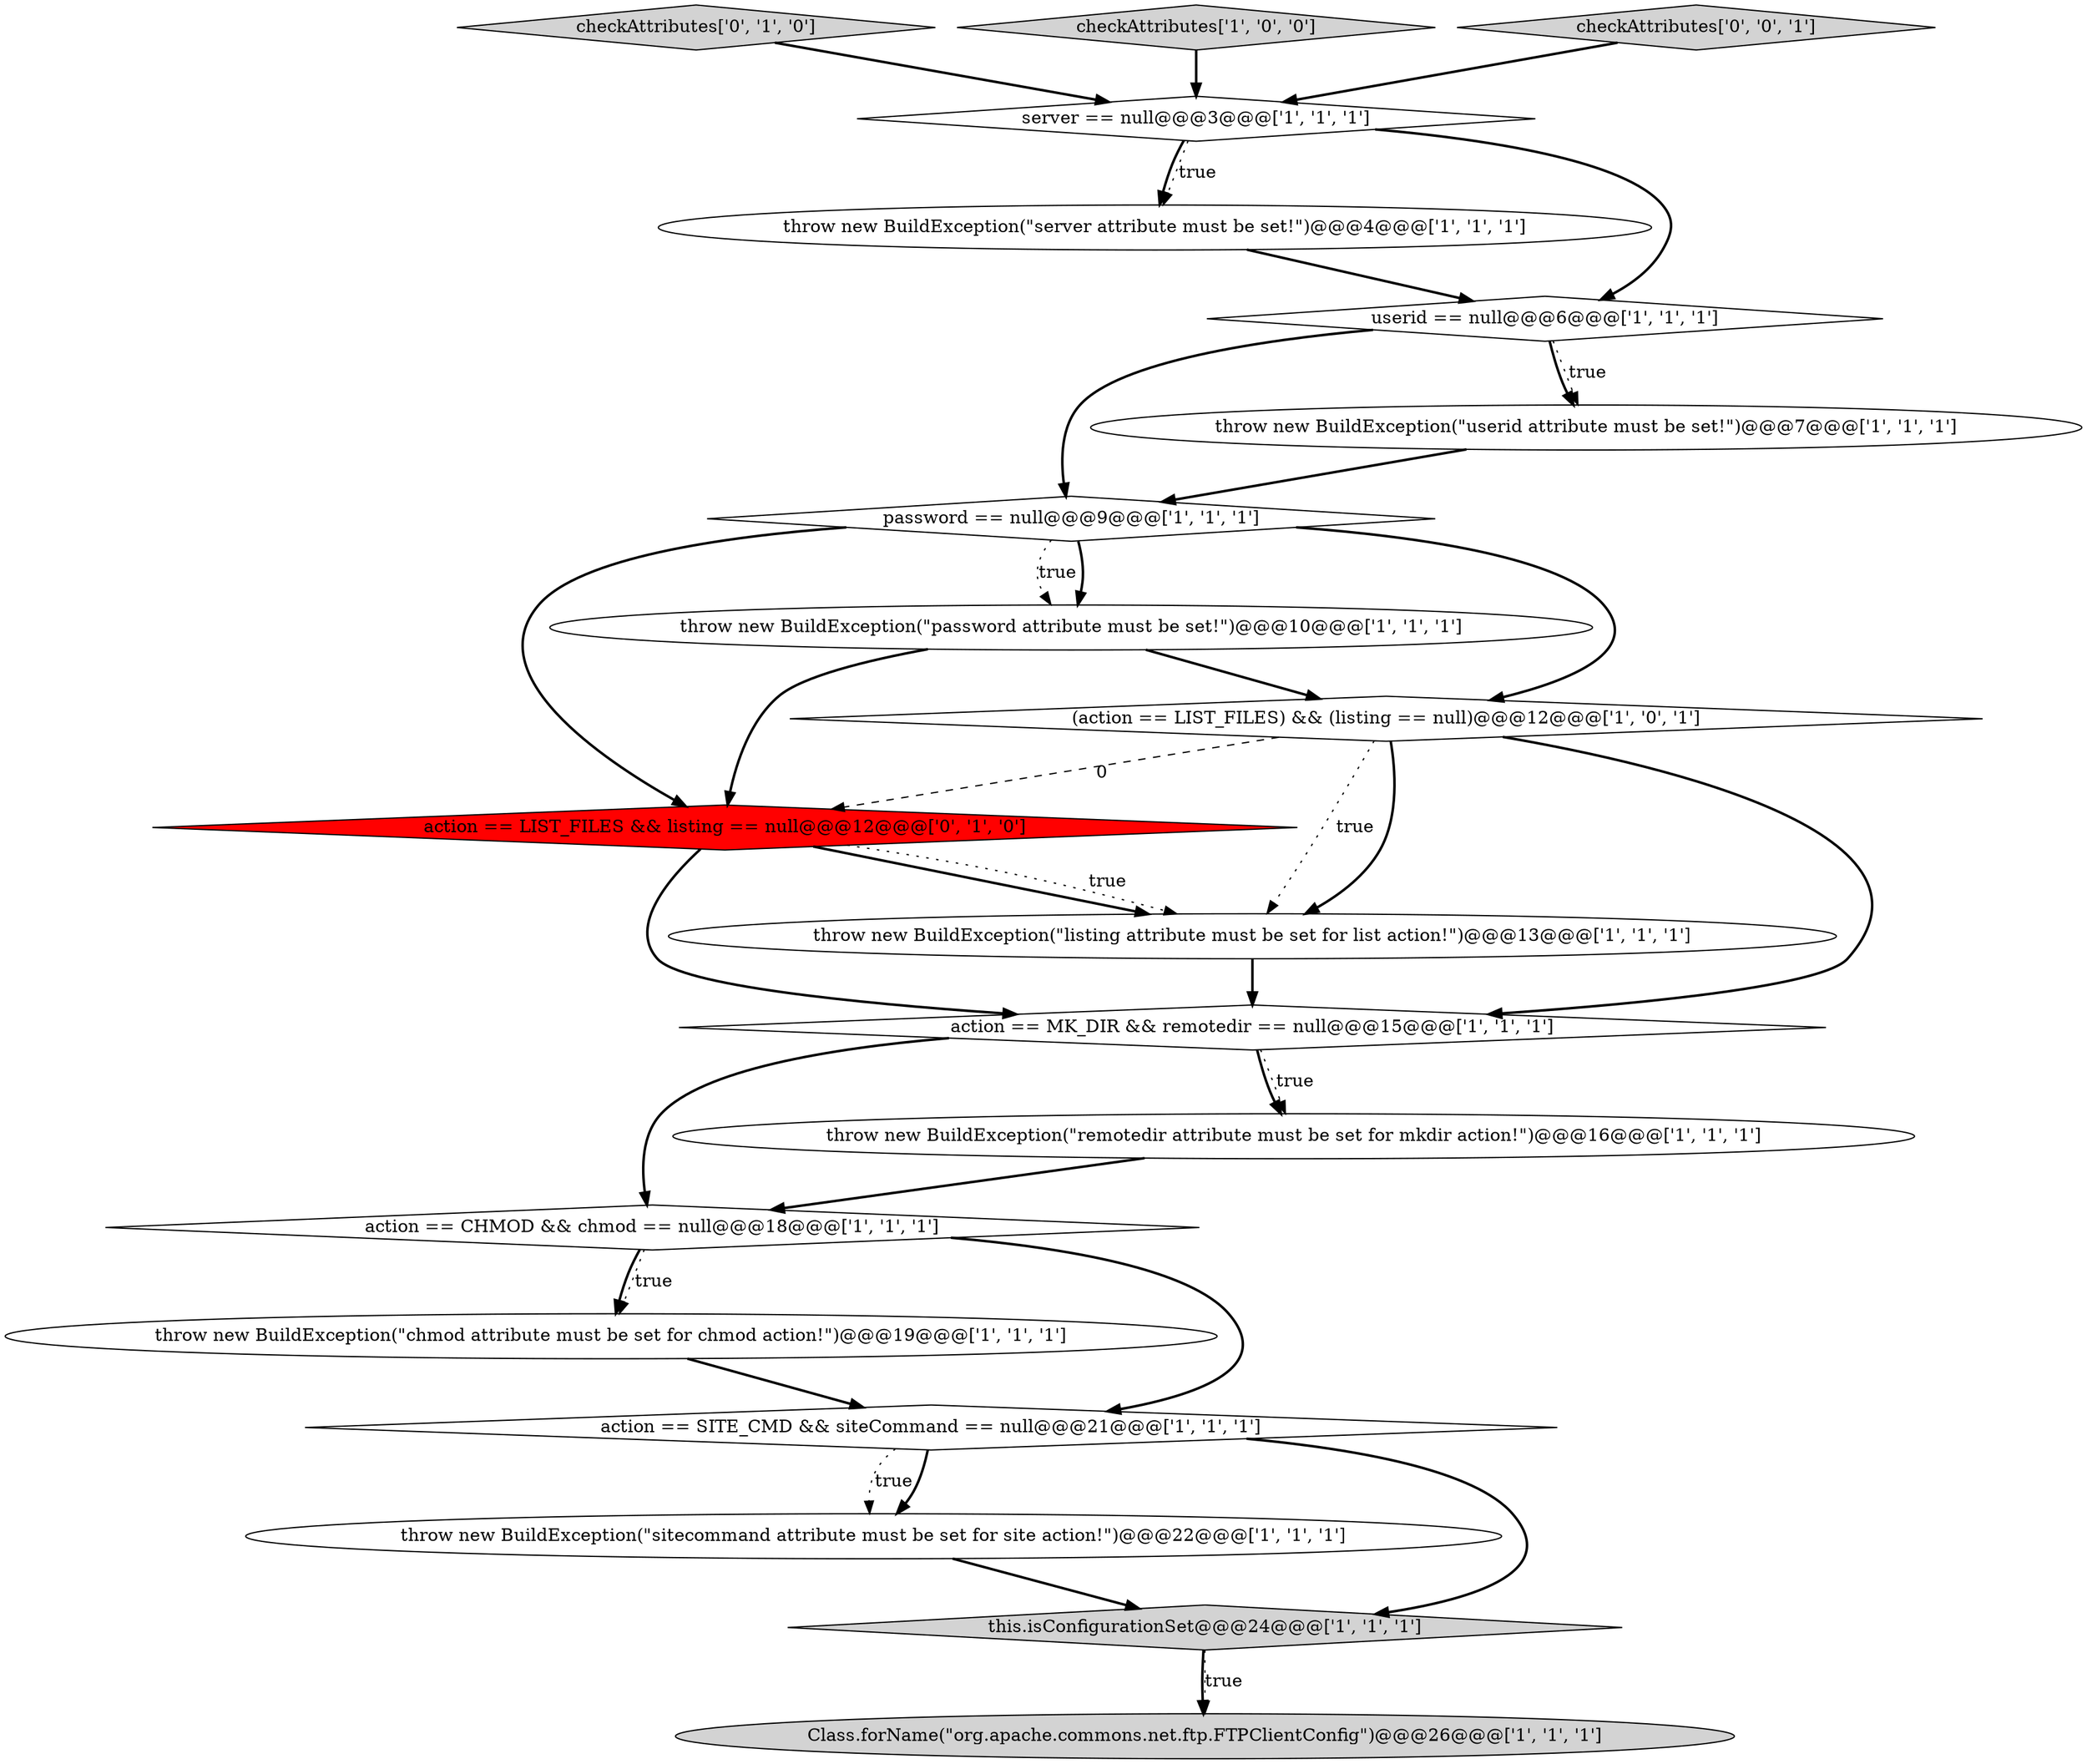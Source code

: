 digraph {
10 [style = filled, label = "throw new BuildException(\"password attribute must be set!\")@@@10@@@['1', '1', '1']", fillcolor = white, shape = ellipse image = "AAA0AAABBB1BBB"];
5 [style = filled, label = "userid == null@@@6@@@['1', '1', '1']", fillcolor = white, shape = diamond image = "AAA0AAABBB1BBB"];
15 [style = filled, label = "throw new BuildException(\"sitecommand attribute must be set for site action!\")@@@22@@@['1', '1', '1']", fillcolor = white, shape = ellipse image = "AAA0AAABBB1BBB"];
18 [style = filled, label = "checkAttributes['0', '1', '0']", fillcolor = lightgray, shape = diamond image = "AAA0AAABBB2BBB"];
1 [style = filled, label = "throw new BuildException(\"chmod attribute must be set for chmod action!\")@@@19@@@['1', '1', '1']", fillcolor = white, shape = ellipse image = "AAA0AAABBB1BBB"];
3 [style = filled, label = "throw new BuildException(\"server attribute must be set!\")@@@4@@@['1', '1', '1']", fillcolor = white, shape = ellipse image = "AAA0AAABBB1BBB"];
7 [style = filled, label = "server == null@@@3@@@['1', '1', '1']", fillcolor = white, shape = diamond image = "AAA0AAABBB1BBB"];
4 [style = filled, label = "action == MK_DIR && remotedir == null@@@15@@@['1', '1', '1']", fillcolor = white, shape = diamond image = "AAA0AAABBB1BBB"];
2 [style = filled, label = "(action == LIST_FILES) && (listing == null)@@@12@@@['1', '0', '1']", fillcolor = white, shape = diamond image = "AAA0AAABBB1BBB"];
8 [style = filled, label = "throw new BuildException(\"userid attribute must be set!\")@@@7@@@['1', '1', '1']", fillcolor = white, shape = ellipse image = "AAA0AAABBB1BBB"];
6 [style = filled, label = "this.isConfigurationSet@@@24@@@['1', '1', '1']", fillcolor = lightgray, shape = diamond image = "AAA0AAABBB1BBB"];
11 [style = filled, label = "throw new BuildException(\"listing attribute must be set for list action!\")@@@13@@@['1', '1', '1']", fillcolor = white, shape = ellipse image = "AAA0AAABBB1BBB"];
12 [style = filled, label = "checkAttributes['1', '0', '0']", fillcolor = lightgray, shape = diamond image = "AAA0AAABBB1BBB"];
13 [style = filled, label = "action == SITE_CMD && siteCommand == null@@@21@@@['1', '1', '1']", fillcolor = white, shape = diamond image = "AAA0AAABBB1BBB"];
9 [style = filled, label = "throw new BuildException(\"remotedir attribute must be set for mkdir action!\")@@@16@@@['1', '1', '1']", fillcolor = white, shape = ellipse image = "AAA0AAABBB1BBB"];
14 [style = filled, label = "Class.forName(\"org.apache.commons.net.ftp.FTPClientConfig\")@@@26@@@['1', '1', '1']", fillcolor = lightgray, shape = ellipse image = "AAA0AAABBB1BBB"];
17 [style = filled, label = "action == LIST_FILES && listing == null@@@12@@@['0', '1', '0']", fillcolor = red, shape = diamond image = "AAA1AAABBB2BBB"];
19 [style = filled, label = "checkAttributes['0', '0', '1']", fillcolor = lightgray, shape = diamond image = "AAA0AAABBB3BBB"];
0 [style = filled, label = "action == CHMOD && chmod == null@@@18@@@['1', '1', '1']", fillcolor = white, shape = diamond image = "AAA0AAABBB1BBB"];
16 [style = filled, label = "password == null@@@9@@@['1', '1', '1']", fillcolor = white, shape = diamond image = "AAA0AAABBB1BBB"];
4->9 [style = bold, label=""];
8->16 [style = bold, label=""];
5->8 [style = bold, label=""];
9->0 [style = bold, label=""];
0->13 [style = bold, label=""];
16->10 [style = bold, label=""];
11->4 [style = bold, label=""];
15->6 [style = bold, label=""];
10->17 [style = bold, label=""];
16->17 [style = bold, label=""];
16->2 [style = bold, label=""];
2->17 [style = dashed, label="0"];
2->4 [style = bold, label=""];
16->10 [style = dotted, label="true"];
1->13 [style = bold, label=""];
12->7 [style = bold, label=""];
7->3 [style = bold, label=""];
17->11 [style = bold, label=""];
4->0 [style = bold, label=""];
2->11 [style = dotted, label="true"];
5->16 [style = bold, label=""];
6->14 [style = bold, label=""];
6->14 [style = dotted, label="true"];
7->5 [style = bold, label=""];
3->5 [style = bold, label=""];
7->3 [style = dotted, label="true"];
0->1 [style = bold, label=""];
13->15 [style = dotted, label="true"];
10->2 [style = bold, label=""];
13->15 [style = bold, label=""];
13->6 [style = bold, label=""];
4->9 [style = dotted, label="true"];
5->8 [style = dotted, label="true"];
18->7 [style = bold, label=""];
19->7 [style = bold, label=""];
2->11 [style = bold, label=""];
17->4 [style = bold, label=""];
0->1 [style = dotted, label="true"];
17->11 [style = dotted, label="true"];
}
